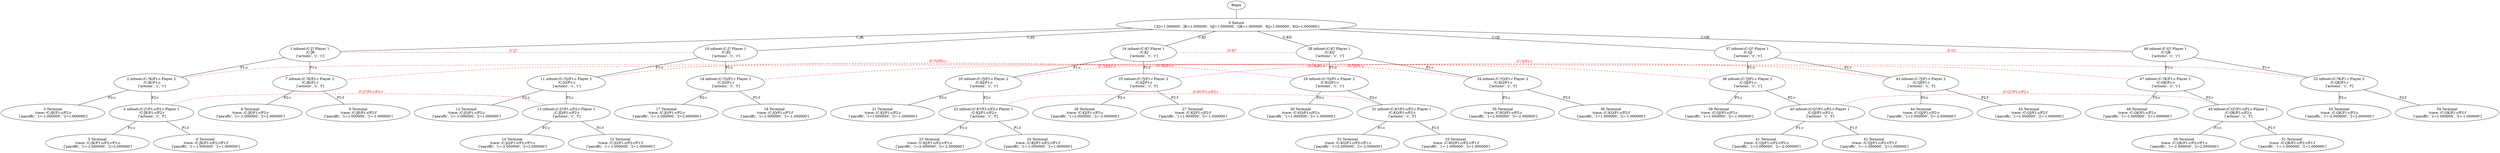 // My game
graph {
	0 [label="0 Nature
 ['JQ=1.000000', 'JK=1.000000', 'QJ=1.000000', 'QK=1.000000', 'KJ=1.000000', 'KQ=1.000000']"]
	Begin -- 0 [label=""]
	1 [label="1 infoset:/C:J? Player 1
 /C:JK
 ['actions', 'c', 'r']"]
	0 -- 1 [label="C:JK"]
	2 [label="2 infoset:/C:?K/P1:c Player 2
 /C:JK/P1:c
 ['actions', 'c', 'r']"]
	1 -- 2 [label="P1:c"]
	3 [label="3 Terminal
 trace: /C:JK/P1:c/P2:c
 ['payoffs', '1=-1.000000', '2=1.000000']"]
	2 -- 3 [label="P2:c"]
	4 [label="4 infoset:/C:J?/P1:c/P2:r Player 1
 /C:JK/P1:c/P2:r
 ['actions', 'c', 'f']"]
	2 -- 4 [label="P2:r"]
	5 [label="5 Terminal
 trace: /C:JK/P1:c/P2:r/P1:c
 ['payoffs', '1=-2.000000', '2=2.000000']"]
	4 -- 5 [label="P1:c"]
	6 [label="6 Terminal
 trace: /C:JK/P1:c/P2:r/P1:f
 ['payoffs', '1=-1.000000', '2=1.000000']"]
	4 -- 6 [label="P1:f"]
	7 [label="7 infoset:/C:?K/P1:r Player 2
 /C:JK/P1:r
 ['actions', 'c', 'f']"]
	1 -- 7 [label="P1:r"]
	8 [label="8 Terminal
 trace: /C:JK/P1:r/P2:c
 ['payoffs', '1=-2.000000', '2=2.000000']"]
	7 -- 8 [label="P2:c"]
	9 [label="9 Terminal
 trace: /C:JK/P1:r/P2:f
 ['payoffs', '1=1.000000', '2=-1.000000']"]
	7 -- 9 [label="P2:f"]
	10 [label="10 infoset:/C:J? Player 1
 /C:JQ
 ['actions', 'c', 'r']"]
	0 -- 10 [label="C:JQ"]
	11 [label="11 infoset:/C:?Q/P1:c Player 2
 /C:JQ/P1:c
 ['actions', 'c', 'r']"]
	10 -- 11 [label="P1:c"]
	12 [label="12 Terminal
 trace: /C:JQ/P1:c/P2:c
 ['payoffs', '1=-1.000000', '2=1.000000']"]
	11 -- 12 [label="P2:c"]
	13 [label="13 infoset:/C:J?/P1:c/P2:r Player 1
 /C:JQ/P1:c/P2:r
 ['actions', 'c', 'f']"]
	11 -- 13 [label="P2:r"]
	14 [label="14 Terminal
 trace: /C:JQ/P1:c/P2:r/P1:c
 ['payoffs', '1=-2.000000', '2=2.000000']"]
	13 -- 14 [label="P1:c"]
	15 [label="15 Terminal
 trace: /C:JQ/P1:c/P2:r/P1:f
 ['payoffs', '1=-1.000000', '2=1.000000']"]
	13 -- 15 [label="P1:f"]
	16 [label="16 infoset:/C:?Q/P1:r Player 2
 /C:JQ/P1:r
 ['actions', 'c', 'f']"]
	10 -- 16 [label="P1:r"]
	17 [label="17 Terminal
 trace: /C:JQ/P1:r/P2:c
 ['payoffs', '1=-2.000000', '2=2.000000']"]
	16 -- 17 [label="P2:c"]
	18 [label="18 Terminal
 trace: /C:JQ/P1:r/P2:f
 ['payoffs', '1=1.000000', '2=-1.000000']"]
	16 -- 18 [label="P2:f"]
	19 [label="19 infoset:/C:K? Player 1
 /C:KJ
 ['actions', 'c', 'r']"]
	0 -- 19 [label="C:KJ"]
	20 [label="20 infoset:/C:?J/P1:c Player 2
 /C:KJ/P1:c
 ['actions', 'c', 'r']"]
	19 -- 20 [label="P1:c"]
	21 [label="21 Terminal
 trace: /C:KJ/P1:c/P2:c
 ['payoffs', '1=1.000000', '2=-1.000000']"]
	20 -- 21 [label="P2:c"]
	22 [label="22 infoset:/C:K?/P1:c/P2:r Player 1
 /C:KJ/P1:c/P2:r
 ['actions', 'c', 'f']"]
	20 -- 22 [label="P2:r"]
	23 [label="23 Terminal
 trace: /C:KJ/P1:c/P2:r/P1:c
 ['payoffs', '1=2.000000', '2=-2.000000']"]
	22 -- 23 [label="P1:c"]
	24 [label="24 Terminal
 trace: /C:KJ/P1:c/P2:r/P1:f
 ['payoffs', '1=-1.000000', '2=1.000000']"]
	22 -- 24 [label="P1:f"]
	25 [label="25 infoset:/C:?J/P1:r Player 2
 /C:KJ/P1:r
 ['actions', 'c', 'f']"]
	19 -- 25 [label="P1:r"]
	26 [label="26 Terminal
 trace: /C:KJ/P1:r/P2:c
 ['payoffs', '1=2.000000', '2=-2.000000']"]
	25 -- 26 [label="P2:c"]
	27 [label="27 Terminal
 trace: /C:KJ/P1:r/P2:f
 ['payoffs', '1=1.000000', '2=-1.000000']"]
	25 -- 27 [label="P2:f"]
	28 [label="28 infoset:/C:K? Player 1
 /C:KQ
 ['actions', 'c', 'r']"]
	0 -- 28 [label="C:KQ"]
	29 [label="29 infoset:/C:?Q/P1:c Player 2
 /C:KQ/P1:c
 ['actions', 'c', 'r']"]
	28 -- 29 [label="P1:c"]
	30 [label="30 Terminal
 trace: /C:KQ/P1:c/P2:c
 ['payoffs', '1=1.000000', '2=-1.000000']"]
	29 -- 30 [label="P2:c"]
	31 [label="31 infoset:/C:K?/P1:c/P2:r Player 1
 /C:KQ/P1:c/P2:r
 ['actions', 'c', 'f']"]
	29 -- 31 [label="P2:r"]
	32 [label="32 Terminal
 trace: /C:KQ/P1:c/P2:r/P1:c
 ['payoffs', '1=2.000000', '2=-2.000000']"]
	31 -- 32 [label="P1:c"]
	33 [label="33 Terminal
 trace: /C:KQ/P1:c/P2:r/P1:f
 ['payoffs', '1=-1.000000', '2=1.000000']"]
	31 -- 33 [label="P1:f"]
	34 [label="34 infoset:/C:?Q/P1:r Player 2
 /C:KQ/P1:r
 ['actions', 'c', 'f']"]
	28 -- 34 [label="P1:r"]
	35 [label="35 Terminal
 trace: /C:KQ/P1:r/P2:c
 ['payoffs', '1=2.000000', '2=-2.000000']"]
	34 -- 35 [label="P2:c"]
	36 [label="36 Terminal
 trace: /C:KQ/P1:r/P2:f
 ['payoffs', '1=1.000000', '2=-1.000000']"]
	34 -- 36 [label="P2:f"]
	37 [label="37 infoset:/C:Q? Player 1
 /C:QJ
 ['actions', 'c', 'r']"]
	0 -- 37 [label="C:QJ"]
	38 [label="38 infoset:/C:?J/P1:c Player 2
 /C:QJ/P1:c
 ['actions', 'c', 'r']"]
	37 -- 38 [label="P1:c"]
	39 [label="39 Terminal
 trace: /C:QJ/P1:c/P2:c
 ['payoffs', '1=1.000000', '2=-1.000000']"]
	38 -- 39 [label="P2:c"]
	40 [label="40 infoset:/C:Q?/P1:c/P2:r Player 1
 /C:QJ/P1:c/P2:r
 ['actions', 'c', 'f']"]
	38 -- 40 [label="P2:r"]
	41 [label="41 Terminal
 trace: /C:QJ/P1:c/P2:r/P1:c
 ['payoffs', '1=2.000000', '2=-2.000000']"]
	40 -- 41 [label="P1:c"]
	42 [label="42 Terminal
 trace: /C:QJ/P1:c/P2:r/P1:f
 ['payoffs', '1=-1.000000', '2=1.000000']"]
	40 -- 42 [label="P1:f"]
	43 [label="43 infoset:/C:?J/P1:r Player 2
 /C:QJ/P1:r
 ['actions', 'c', 'f']"]
	37 -- 43 [label="P1:r"]
	44 [label="44 Terminal
 trace: /C:QJ/P1:r/P2:c
 ['payoffs', '1=2.000000', '2=-2.000000']"]
	43 -- 44 [label="P2:c"]
	45 [label="45 Terminal
 trace: /C:QJ/P1:r/P2:f
 ['payoffs', '1=1.000000', '2=-1.000000']"]
	43 -- 45 [label="P2:f"]
	46 [label="46 infoset:/C:Q? Player 1
 /C:QK
 ['actions', 'c', 'r']"]
	0 -- 46 [label="C:QK"]
	47 [label="47 infoset:/C:?K/P1:c Player 2
 /C:QK/P1:c
 ['actions', 'c', 'r']"]
	46 -- 47 [label="P1:c"]
	48 [label="48 Terminal
 trace: /C:QK/P1:c/P2:c
 ['payoffs', '1=-1.000000', '2=1.000000']"]
	47 -- 48 [label="P2:c"]
	49 [label="49 infoset:/C:Q?/P1:c/P2:r Player 1
 /C:QK/P1:c/P2:r
 ['actions', 'c', 'f']"]
	47 -- 49 [label="P2:r"]
	50 [label="50 Terminal
 trace: /C:QK/P1:c/P2:r/P1:c
 ['payoffs', '1=-2.000000', '2=2.000000']"]
	49 -- 50 [label="P1:c"]
	51 [label="51 Terminal
 trace: /C:QK/P1:c/P2:r/P1:f
 ['payoffs', '1=-1.000000', '2=1.000000']"]
	49 -- 51 [label="P1:f"]
	52 [label="52 infoset:/C:?K/P1:r Player 2
 /C:QK/P1:r
 ['actions', 'c', 'f']"]
	46 -- 52 [label="P1:r"]
	53 [label="53 Terminal
 trace: /C:QK/P1:r/P2:c
 ['payoffs', '1=-2.000000', '2=2.000000']"]
	52 -- 53 [label="P2:c"]
	54 [label="54 Terminal
 trace: /C:QK/P1:r/P2:f
 ['payoffs', '1=1.000000', '2=-1.000000']"]
	52 -- 54 [label="P2:f"]
	1 -- 10 [color=red constraint=false fontcolor=red style=dashed xlabel="/C:J?"]
	2 -- 47 [color=red constraint=false fontcolor=red style=dashed xlabel="/C:?K/P1:c"]
	4 -- 13 [color=red constraint=false fontcolor=red style=dashed xlabel="/C:J?/P1:c/P2:r"]
	7 -- 52 [color=red constraint=false fontcolor=red style=dashed xlabel="/C:?K/P1:r"]
	11 -- 29 [color=red constraint=false fontcolor=red style=dashed xlabel="/C:?Q/P1:c"]
	16 -- 34 [color=red constraint=false fontcolor=red style=dashed xlabel="/C:?Q/P1:r"]
	19 -- 28 [color=red constraint=false fontcolor=red style=dashed xlabel="/C:K?"]
	20 -- 38 [color=red constraint=false fontcolor=red style=dashed xlabel="/C:?J/P1:c"]
	22 -- 31 [color=red constraint=false fontcolor=red style=dashed xlabel="/C:K?/P1:c/P2:r"]
	25 -- 43 [color=red constraint=false fontcolor=red style=dashed xlabel="/C:?J/P1:r"]
	37 -- 46 [color=red constraint=false fontcolor=red style=dashed xlabel="/C:Q?"]
	40 -- 49 [color=red constraint=false fontcolor=red style=dashed xlabel="/C:Q?/P1:c/P2:r"]
}
